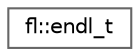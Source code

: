 digraph "Graphical Class Hierarchy"
{
 // INTERACTIVE_SVG=YES
 // LATEX_PDF_SIZE
  bgcolor="transparent";
  edge [fontname=Helvetica,fontsize=10,labelfontname=Helvetica,labelfontsize=10];
  node [fontname=Helvetica,fontsize=10,shape=box,height=0.2,width=0.4];
  rankdir="LR";
  Node0 [id="Node000000",label="fl::endl_t",height=0.2,width=0.4,color="grey40", fillcolor="white", style="filled",URL="$d4/d36/namespacefl.html#d9/d0e/structfl_1_1endl__t",tooltip=" "];
}
